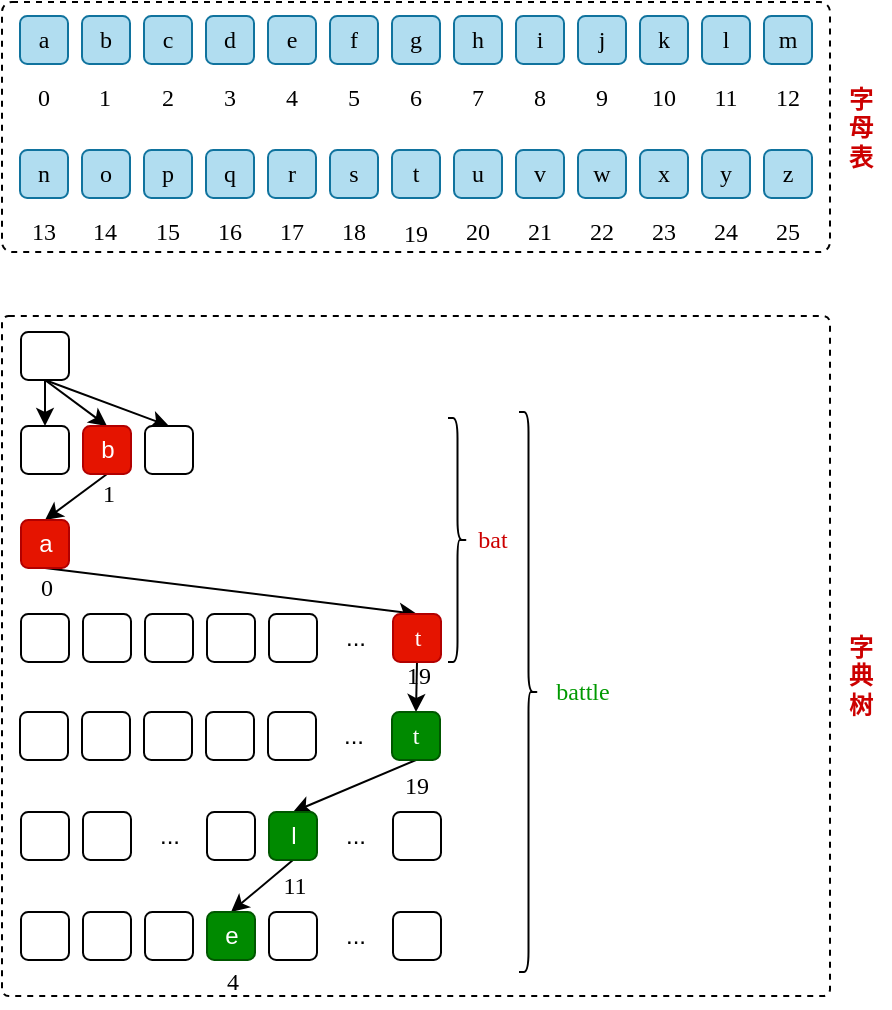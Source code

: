<mxfile version="20.2.8" type="device" pages="3"><diagram id="qOT2HNkKHY7KAXEcqiIJ" name="图1"><mxGraphModel dx="1234" dy="791" grid="0" gridSize="10" guides="1" tooltips="1" connect="1" arrows="1" fold="1" page="1" pageScale="1" pageWidth="550" pageHeight="800" math="0" shadow="0"><root><mxCell id="0"/><mxCell id="1" parent="0"/><mxCell id="awYZ7jBJK8s-tGt63TFt-53" value="" style="rounded=1;whiteSpace=wrap;html=1;fontFamily=Comic Sans MS;fontColor=#000000;fillColor=none;arcSize=4;dashed=1;" parent="1" vertex="1"><mxGeometry x="12" y="64" width="414" height="125" as="geometry"/></mxCell><mxCell id="awYZ7jBJK8s-tGt63TFt-1" value="&lt;font face=&quot;Comic Sans MS&quot;&gt;a&lt;/font&gt;" style="rounded=1;whiteSpace=wrap;html=1;fillColor=#b1ddf0;strokeColor=#10739e;" parent="1" vertex="1"><mxGeometry x="21" y="71" width="24" height="24" as="geometry"/></mxCell><mxCell id="awYZ7jBJK8s-tGt63TFt-2" value="&lt;font face=&quot;Comic Sans MS&quot;&gt;b&lt;/font&gt;" style="rounded=1;whiteSpace=wrap;html=1;fillColor=#b1ddf0;strokeColor=#10739e;" parent="1" vertex="1"><mxGeometry x="52" y="71" width="24" height="24" as="geometry"/></mxCell><mxCell id="awYZ7jBJK8s-tGt63TFt-3" value="&lt;font face=&quot;Comic Sans MS&quot;&gt;c&lt;/font&gt;" style="rounded=1;whiteSpace=wrap;html=1;fillColor=#b1ddf0;strokeColor=#10739e;" parent="1" vertex="1"><mxGeometry x="83" y="71" width="24" height="24" as="geometry"/></mxCell><mxCell id="awYZ7jBJK8s-tGt63TFt-4" value="&lt;font face=&quot;Comic Sans MS&quot;&gt;d&lt;/font&gt;" style="rounded=1;whiteSpace=wrap;html=1;fillColor=#b1ddf0;strokeColor=#10739e;" parent="1" vertex="1"><mxGeometry x="114" y="71" width="24" height="24" as="geometry"/></mxCell><mxCell id="awYZ7jBJK8s-tGt63TFt-5" value="&lt;font face=&quot;Comic Sans MS&quot;&gt;e&lt;/font&gt;" style="rounded=1;whiteSpace=wrap;html=1;fillColor=#b1ddf0;strokeColor=#10739e;" parent="1" vertex="1"><mxGeometry x="145" y="71" width="24" height="24" as="geometry"/></mxCell><mxCell id="awYZ7jBJK8s-tGt63TFt-6" value="&lt;font face=&quot;Comic Sans MS&quot;&gt;f&lt;/font&gt;" style="rounded=1;whiteSpace=wrap;html=1;fillColor=#b1ddf0;strokeColor=#10739e;" parent="1" vertex="1"><mxGeometry x="176" y="71" width="24" height="24" as="geometry"/></mxCell><mxCell id="awYZ7jBJK8s-tGt63TFt-7" value="&lt;font face=&quot;Comic Sans MS&quot;&gt;g&lt;/font&gt;" style="rounded=1;whiteSpace=wrap;html=1;fillColor=#b1ddf0;strokeColor=#10739e;" parent="1" vertex="1"><mxGeometry x="207" y="71" width="24" height="24" as="geometry"/></mxCell><mxCell id="awYZ7jBJK8s-tGt63TFt-8" value="&lt;font face=&quot;Comic Sans MS&quot;&gt;h&lt;/font&gt;" style="rounded=1;whiteSpace=wrap;html=1;fillColor=#b1ddf0;strokeColor=#10739e;" parent="1" vertex="1"><mxGeometry x="238" y="71" width="24" height="24" as="geometry"/></mxCell><mxCell id="awYZ7jBJK8s-tGt63TFt-9" value="&lt;font face=&quot;Comic Sans MS&quot;&gt;i&lt;/font&gt;" style="rounded=1;whiteSpace=wrap;html=1;fillColor=#b1ddf0;strokeColor=#10739e;" parent="1" vertex="1"><mxGeometry x="269" y="71" width="24" height="24" as="geometry"/></mxCell><mxCell id="awYZ7jBJK8s-tGt63TFt-10" value="&lt;font face=&quot;Comic Sans MS&quot;&gt;j&lt;/font&gt;" style="rounded=1;whiteSpace=wrap;html=1;fillColor=#b1ddf0;strokeColor=#10739e;" parent="1" vertex="1"><mxGeometry x="300" y="71" width="24" height="24" as="geometry"/></mxCell><mxCell id="awYZ7jBJK8s-tGt63TFt-11" value="&lt;font face=&quot;Comic Sans MS&quot;&gt;k&lt;/font&gt;" style="rounded=1;whiteSpace=wrap;html=1;fillColor=#b1ddf0;strokeColor=#10739e;" parent="1" vertex="1"><mxGeometry x="331" y="71" width="24" height="24" as="geometry"/></mxCell><mxCell id="awYZ7jBJK8s-tGt63TFt-12" value="&lt;font face=&quot;Comic Sans MS&quot;&gt;l&lt;/font&gt;" style="rounded=1;whiteSpace=wrap;html=1;fillColor=#b1ddf0;strokeColor=#10739e;" parent="1" vertex="1"><mxGeometry x="362" y="71" width="24" height="24" as="geometry"/></mxCell><mxCell id="awYZ7jBJK8s-tGt63TFt-13" value="&lt;font face=&quot;Comic Sans MS&quot;&gt;m&lt;/font&gt;" style="rounded=1;whiteSpace=wrap;html=1;fillColor=#b1ddf0;strokeColor=#10739e;" parent="1" vertex="1"><mxGeometry x="393" y="71" width="24" height="24" as="geometry"/></mxCell><mxCell id="awYZ7jBJK8s-tGt63TFt-14" value="&lt;font face=&quot;Comic Sans MS&quot;&gt;0&lt;/font&gt;" style="rounded=1;whiteSpace=wrap;html=1;fillColor=none;strokeColor=none;fontColor=#000000;" parent="1" vertex="1"><mxGeometry x="21" y="100" width="24" height="24" as="geometry"/></mxCell><mxCell id="awYZ7jBJK8s-tGt63TFt-15" value="&lt;font face=&quot;Comic Sans MS&quot;&gt;1&lt;/font&gt;" style="rounded=1;whiteSpace=wrap;html=1;fillColor=none;strokeColor=none;fontColor=#000000;" parent="1" vertex="1"><mxGeometry x="51" y="100" width="25" height="24" as="geometry"/></mxCell><mxCell id="awYZ7jBJK8s-tGt63TFt-16" value="&lt;font face=&quot;Comic Sans MS&quot;&gt;2&lt;/font&gt;" style="rounded=1;whiteSpace=wrap;html=1;fillColor=none;strokeColor=none;fontColor=#000000;" parent="1" vertex="1"><mxGeometry x="83" y="100" width="24" height="24" as="geometry"/></mxCell><mxCell id="awYZ7jBJK8s-tGt63TFt-17" value="&lt;font face=&quot;Comic Sans MS&quot;&gt;3&lt;/font&gt;" style="rounded=1;whiteSpace=wrap;html=1;fillColor=none;strokeColor=none;fontColor=#000000;" parent="1" vertex="1"><mxGeometry x="114" y="100" width="24" height="24" as="geometry"/></mxCell><mxCell id="awYZ7jBJK8s-tGt63TFt-18" value="&lt;font face=&quot;Comic Sans MS&quot;&gt;4&lt;/font&gt;" style="rounded=1;whiteSpace=wrap;html=1;fillColor=none;strokeColor=none;fontColor=#000000;" parent="1" vertex="1"><mxGeometry x="145" y="100" width="24" height="24" as="geometry"/></mxCell><mxCell id="awYZ7jBJK8s-tGt63TFt-19" value="&lt;font face=&quot;Comic Sans MS&quot;&gt;5&lt;/font&gt;" style="rounded=1;whiteSpace=wrap;html=1;fillColor=none;strokeColor=none;fontColor=#000000;" parent="1" vertex="1"><mxGeometry x="176" y="100" width="24" height="24" as="geometry"/></mxCell><mxCell id="awYZ7jBJK8s-tGt63TFt-20" value="&lt;font face=&quot;Comic Sans MS&quot;&gt;6&lt;/font&gt;" style="rounded=1;whiteSpace=wrap;html=1;fillColor=none;strokeColor=none;fontColor=#000000;" parent="1" vertex="1"><mxGeometry x="207" y="100" width="24" height="24" as="geometry"/></mxCell><mxCell id="awYZ7jBJK8s-tGt63TFt-21" value="&lt;font face=&quot;Comic Sans MS&quot;&gt;7&lt;/font&gt;" style="rounded=1;whiteSpace=wrap;html=1;fillColor=none;strokeColor=none;fontColor=#000000;" parent="1" vertex="1"><mxGeometry x="238" y="100" width="24" height="24" as="geometry"/></mxCell><mxCell id="awYZ7jBJK8s-tGt63TFt-22" value="&lt;font face=&quot;Comic Sans MS&quot;&gt;8&lt;/font&gt;" style="rounded=1;whiteSpace=wrap;html=1;fillColor=none;strokeColor=none;fontColor=#000000;" parent="1" vertex="1"><mxGeometry x="269" y="100" width="24" height="24" as="geometry"/></mxCell><mxCell id="awYZ7jBJK8s-tGt63TFt-23" value="&lt;font face=&quot;Comic Sans MS&quot;&gt;9&lt;/font&gt;" style="rounded=1;whiteSpace=wrap;html=1;fillColor=none;strokeColor=none;fontColor=#000000;" parent="1" vertex="1"><mxGeometry x="300" y="100" width="24" height="24" as="geometry"/></mxCell><mxCell id="awYZ7jBJK8s-tGt63TFt-24" value="&lt;font face=&quot;Comic Sans MS&quot;&gt;10&lt;/font&gt;" style="rounded=1;whiteSpace=wrap;html=1;fillColor=none;strokeColor=none;fontColor=#000000;" parent="1" vertex="1"><mxGeometry x="331" y="100" width="24" height="24" as="geometry"/></mxCell><mxCell id="awYZ7jBJK8s-tGt63TFt-25" value="&lt;font face=&quot;Comic Sans MS&quot;&gt;11&lt;/font&gt;" style="rounded=1;whiteSpace=wrap;html=1;fillColor=none;strokeColor=none;fontColor=#000000;" parent="1" vertex="1"><mxGeometry x="362" y="100" width="24" height="24" as="geometry"/></mxCell><mxCell id="awYZ7jBJK8s-tGt63TFt-26" value="&lt;font face=&quot;Comic Sans MS&quot;&gt;12&lt;/font&gt;" style="rounded=1;whiteSpace=wrap;html=1;fillColor=none;strokeColor=none;fontColor=#000000;" parent="1" vertex="1"><mxGeometry x="393" y="100" width="24" height="24" as="geometry"/></mxCell><mxCell id="awYZ7jBJK8s-tGt63TFt-27" value="&lt;font face=&quot;Comic Sans MS&quot;&gt;n&lt;/font&gt;" style="rounded=1;whiteSpace=wrap;html=1;fillColor=#b1ddf0;strokeColor=#10739e;" parent="1" vertex="1"><mxGeometry x="21" y="138" width="24" height="24" as="geometry"/></mxCell><mxCell id="awYZ7jBJK8s-tGt63TFt-28" value="&lt;font face=&quot;Comic Sans MS&quot;&gt;o&lt;/font&gt;" style="rounded=1;whiteSpace=wrap;html=1;fillColor=#b1ddf0;strokeColor=#10739e;" parent="1" vertex="1"><mxGeometry x="52" y="138" width="24" height="24" as="geometry"/></mxCell><mxCell id="awYZ7jBJK8s-tGt63TFt-29" value="&lt;font face=&quot;Comic Sans MS&quot;&gt;p&lt;/font&gt;" style="rounded=1;whiteSpace=wrap;html=1;fillColor=#b1ddf0;strokeColor=#10739e;" parent="1" vertex="1"><mxGeometry x="83" y="138" width="24" height="24" as="geometry"/></mxCell><mxCell id="awYZ7jBJK8s-tGt63TFt-30" value="&lt;font face=&quot;Comic Sans MS&quot;&gt;q&lt;/font&gt;" style="rounded=1;whiteSpace=wrap;html=1;fillColor=#b1ddf0;strokeColor=#10739e;" parent="1" vertex="1"><mxGeometry x="114" y="138" width="24" height="24" as="geometry"/></mxCell><mxCell id="awYZ7jBJK8s-tGt63TFt-31" value="&lt;font face=&quot;Comic Sans MS&quot;&gt;r&lt;/font&gt;" style="rounded=1;whiteSpace=wrap;html=1;fillColor=#b1ddf0;strokeColor=#10739e;" parent="1" vertex="1"><mxGeometry x="145" y="138" width="24" height="24" as="geometry"/></mxCell><mxCell id="awYZ7jBJK8s-tGt63TFt-32" value="&lt;font face=&quot;Comic Sans MS&quot;&gt;s&lt;/font&gt;" style="rounded=1;whiteSpace=wrap;html=1;fillColor=#b1ddf0;strokeColor=#10739e;" parent="1" vertex="1"><mxGeometry x="176" y="138" width="24" height="24" as="geometry"/></mxCell><mxCell id="awYZ7jBJK8s-tGt63TFt-33" value="&lt;font face=&quot;Comic Sans MS&quot;&gt;t&lt;/font&gt;" style="rounded=1;whiteSpace=wrap;html=1;fillColor=#b1ddf0;strokeColor=#10739e;" parent="1" vertex="1"><mxGeometry x="207" y="138" width="24" height="24" as="geometry"/></mxCell><mxCell id="awYZ7jBJK8s-tGt63TFt-34" value="&lt;font face=&quot;Comic Sans MS&quot;&gt;u&lt;/font&gt;" style="rounded=1;whiteSpace=wrap;html=1;fillColor=#b1ddf0;strokeColor=#10739e;" parent="1" vertex="1"><mxGeometry x="238" y="138" width="24" height="24" as="geometry"/></mxCell><mxCell id="awYZ7jBJK8s-tGt63TFt-35" value="&lt;font face=&quot;Comic Sans MS&quot;&gt;v&lt;/font&gt;" style="rounded=1;whiteSpace=wrap;html=1;fillColor=#b1ddf0;strokeColor=#10739e;" parent="1" vertex="1"><mxGeometry x="269" y="138" width="24" height="24" as="geometry"/></mxCell><mxCell id="awYZ7jBJK8s-tGt63TFt-36" value="&lt;font face=&quot;Comic Sans MS&quot;&gt;w&lt;/font&gt;" style="rounded=1;whiteSpace=wrap;html=1;fillColor=#b1ddf0;strokeColor=#10739e;" parent="1" vertex="1"><mxGeometry x="300" y="138" width="24" height="24" as="geometry"/></mxCell><mxCell id="awYZ7jBJK8s-tGt63TFt-37" value="&lt;font face=&quot;Comic Sans MS&quot;&gt;x&lt;/font&gt;" style="rounded=1;whiteSpace=wrap;html=1;fillColor=#b1ddf0;strokeColor=#10739e;" parent="1" vertex="1"><mxGeometry x="331" y="138" width="24" height="24" as="geometry"/></mxCell><mxCell id="awYZ7jBJK8s-tGt63TFt-38" value="&lt;font face=&quot;Comic Sans MS&quot;&gt;y&lt;/font&gt;" style="rounded=1;whiteSpace=wrap;html=1;fillColor=#b1ddf0;strokeColor=#10739e;" parent="1" vertex="1"><mxGeometry x="362" y="138" width="24" height="24" as="geometry"/></mxCell><mxCell id="awYZ7jBJK8s-tGt63TFt-39" value="&lt;font face=&quot;Comic Sans MS&quot;&gt;z&lt;/font&gt;" style="rounded=1;whiteSpace=wrap;html=1;fillColor=#b1ddf0;strokeColor=#10739e;" parent="1" vertex="1"><mxGeometry x="393" y="138" width="24" height="24" as="geometry"/></mxCell><mxCell id="awYZ7jBJK8s-tGt63TFt-40" value="&lt;font face=&quot;Comic Sans MS&quot;&gt;13&lt;/font&gt;" style="rounded=1;whiteSpace=wrap;html=1;fillColor=none;strokeColor=none;fontColor=#000000;" parent="1" vertex="1"><mxGeometry x="21" y="167" width="24" height="24" as="geometry"/></mxCell><mxCell id="awYZ7jBJK8s-tGt63TFt-41" value="&lt;font face=&quot;Comic Sans MS&quot;&gt;14&lt;/font&gt;" style="rounded=1;whiteSpace=wrap;html=1;fillColor=none;strokeColor=none;fontColor=#000000;" parent="1" vertex="1"><mxGeometry x="51" y="167" width="25" height="24" as="geometry"/></mxCell><mxCell id="awYZ7jBJK8s-tGt63TFt-42" value="&lt;font face=&quot;Comic Sans MS&quot;&gt;15&lt;/font&gt;" style="rounded=1;whiteSpace=wrap;html=1;fillColor=none;strokeColor=none;fontColor=#000000;" parent="1" vertex="1"><mxGeometry x="83" y="167" width="24" height="24" as="geometry"/></mxCell><mxCell id="awYZ7jBJK8s-tGt63TFt-43" value="&lt;font face=&quot;Comic Sans MS&quot;&gt;16&lt;/font&gt;" style="rounded=1;whiteSpace=wrap;html=1;fillColor=none;strokeColor=none;fontColor=#000000;" parent="1" vertex="1"><mxGeometry x="114" y="167" width="24" height="24" as="geometry"/></mxCell><mxCell id="awYZ7jBJK8s-tGt63TFt-44" value="&lt;font face=&quot;Comic Sans MS&quot;&gt;17&lt;/font&gt;" style="rounded=1;whiteSpace=wrap;html=1;fillColor=none;strokeColor=none;fontColor=#000000;" parent="1" vertex="1"><mxGeometry x="145" y="167" width="24" height="24" as="geometry"/></mxCell><mxCell id="awYZ7jBJK8s-tGt63TFt-45" value="&lt;font face=&quot;Comic Sans MS&quot;&gt;18&lt;/font&gt;" style="rounded=1;whiteSpace=wrap;html=1;fillColor=none;strokeColor=none;fontColor=#000000;" parent="1" vertex="1"><mxGeometry x="176" y="167" width="24" height="24" as="geometry"/></mxCell><mxCell id="awYZ7jBJK8s-tGt63TFt-46" value="&lt;font face=&quot;Comic Sans MS&quot;&gt;19&lt;/font&gt;" style="rounded=1;whiteSpace=wrap;html=1;fillColor=none;strokeColor=none;fontColor=#000000;" parent="1" vertex="1"><mxGeometry x="207" y="167" width="24" height="25" as="geometry"/></mxCell><mxCell id="awYZ7jBJK8s-tGt63TFt-47" value="&lt;font face=&quot;Comic Sans MS&quot;&gt;20&lt;/font&gt;" style="rounded=1;whiteSpace=wrap;html=1;fillColor=none;strokeColor=none;fontColor=#000000;" parent="1" vertex="1"><mxGeometry x="238" y="167" width="24" height="24" as="geometry"/></mxCell><mxCell id="awYZ7jBJK8s-tGt63TFt-48" value="&lt;font face=&quot;Comic Sans MS&quot;&gt;21&lt;/font&gt;" style="rounded=1;whiteSpace=wrap;html=1;fillColor=none;strokeColor=none;fontColor=#000000;" parent="1" vertex="1"><mxGeometry x="269" y="167" width="24" height="24" as="geometry"/></mxCell><mxCell id="awYZ7jBJK8s-tGt63TFt-49" value="&lt;font face=&quot;Comic Sans MS&quot;&gt;22&lt;/font&gt;" style="rounded=1;whiteSpace=wrap;html=1;fillColor=none;strokeColor=none;fontColor=#000000;" parent="1" vertex="1"><mxGeometry x="300" y="167" width="24" height="24" as="geometry"/></mxCell><mxCell id="awYZ7jBJK8s-tGt63TFt-50" value="&lt;font face=&quot;Comic Sans MS&quot;&gt;23&lt;/font&gt;" style="rounded=1;whiteSpace=wrap;html=1;fillColor=none;strokeColor=none;fontColor=#000000;" parent="1" vertex="1"><mxGeometry x="331" y="167" width="24" height="24" as="geometry"/></mxCell><mxCell id="awYZ7jBJK8s-tGt63TFt-51" value="&lt;font face=&quot;Comic Sans MS&quot;&gt;24&lt;/font&gt;" style="rounded=1;whiteSpace=wrap;html=1;fillColor=none;strokeColor=none;fontColor=#000000;" parent="1" vertex="1"><mxGeometry x="362" y="167" width="24" height="24" as="geometry"/></mxCell><mxCell id="awYZ7jBJK8s-tGt63TFt-52" value="&lt;font face=&quot;Comic Sans MS&quot;&gt;25&lt;/font&gt;" style="rounded=1;whiteSpace=wrap;html=1;fillColor=none;strokeColor=none;fontColor=#000000;" parent="1" vertex="1"><mxGeometry x="393" y="167" width="24" height="24" as="geometry"/></mxCell><mxCell id="awYZ7jBJK8s-tGt63TFt-58" style="edgeStyle=orthogonalEdgeStyle;rounded=0;orthogonalLoop=1;jettySize=auto;html=1;exitX=0.5;exitY=1;exitDx=0;exitDy=0;entryX=0.5;entryY=0;entryDx=0;entryDy=0;fontFamily=Comic Sans MS;fontColor=#000000;" parent="1" source="awYZ7jBJK8s-tGt63TFt-54" target="awYZ7jBJK8s-tGt63TFt-55" edge="1"><mxGeometry relative="1" as="geometry"/></mxCell><mxCell id="awYZ7jBJK8s-tGt63TFt-59" style="rounded=0;orthogonalLoop=1;jettySize=auto;html=1;exitX=0.5;exitY=1;exitDx=0;exitDy=0;fontFamily=Comic Sans MS;fontColor=#000000;entryX=0.5;entryY=0;entryDx=0;entryDy=0;" parent="1" source="awYZ7jBJK8s-tGt63TFt-54" target="awYZ7jBJK8s-tGt63TFt-56" edge="1"><mxGeometry relative="1" as="geometry"/></mxCell><mxCell id="awYZ7jBJK8s-tGt63TFt-60" style="edgeStyle=none;rounded=0;orthogonalLoop=1;jettySize=auto;html=1;exitX=0.5;exitY=1;exitDx=0;exitDy=0;entryX=0.5;entryY=0;entryDx=0;entryDy=0;fontFamily=Comic Sans MS;fontColor=#000000;" parent="1" source="awYZ7jBJK8s-tGt63TFt-54" target="awYZ7jBJK8s-tGt63TFt-57" edge="1"><mxGeometry relative="1" as="geometry"/></mxCell><mxCell id="awYZ7jBJK8s-tGt63TFt-54" value="" style="rounded=1;whiteSpace=wrap;html=1;" parent="1" vertex="1"><mxGeometry x="21.5" y="229" width="24" height="24" as="geometry"/></mxCell><mxCell id="awYZ7jBJK8s-tGt63TFt-55" value="" style="rounded=1;whiteSpace=wrap;html=1;" parent="1" vertex="1"><mxGeometry x="21.5" y="276" width="24" height="24" as="geometry"/></mxCell><mxCell id="awYZ7jBJK8s-tGt63TFt-62" style="edgeStyle=none;rounded=0;orthogonalLoop=1;jettySize=auto;html=1;exitX=0.5;exitY=1;exitDx=0;exitDy=0;entryX=0.5;entryY=0;entryDx=0;entryDy=0;fontFamily=Comic Sans MS;fontColor=#000000;" parent="1" source="awYZ7jBJK8s-tGt63TFt-56" target="awYZ7jBJK8s-tGt63TFt-61" edge="1"><mxGeometry relative="1" as="geometry"/></mxCell><mxCell id="awYZ7jBJK8s-tGt63TFt-56" value="b" style="rounded=1;whiteSpace=wrap;html=1;fillColor=#e51400;fontColor=#ffffff;strokeColor=#B20000;" parent="1" vertex="1"><mxGeometry x="52.5" y="276" width="24" height="24" as="geometry"/></mxCell><mxCell id="awYZ7jBJK8s-tGt63TFt-57" value="" style="rounded=1;whiteSpace=wrap;html=1;" parent="1" vertex="1"><mxGeometry x="83.5" y="276" width="24" height="24" as="geometry"/></mxCell><mxCell id="awYZ7jBJK8s-tGt63TFt-88" style="edgeStyle=none;rounded=0;orthogonalLoop=1;jettySize=auto;html=1;exitX=0.5;exitY=1;exitDx=0;exitDy=0;entryX=0.5;entryY=0;entryDx=0;entryDy=0;fontFamily=Comic Sans MS;fontColor=#000000;" parent="1" source="awYZ7jBJK8s-tGt63TFt-61" target="awYZ7jBJK8s-tGt63TFt-81" edge="1"><mxGeometry relative="1" as="geometry"/></mxCell><mxCell id="awYZ7jBJK8s-tGt63TFt-61" value="a" style="rounded=1;whiteSpace=wrap;html=1;fillColor=#e51400;fontColor=#ffffff;strokeColor=#B20000;" parent="1" vertex="1"><mxGeometry x="21.5" y="323" width="24" height="24" as="geometry"/></mxCell><mxCell id="awYZ7jBJK8s-tGt63TFt-63" value="" style="rounded=1;whiteSpace=wrap;html=1;" parent="1" vertex="1"><mxGeometry x="21.5" y="370" width="24" height="24" as="geometry"/></mxCell><mxCell id="awYZ7jBJK8s-tGt63TFt-76" value="" style="rounded=1;whiteSpace=wrap;html=1;" parent="1" vertex="1"><mxGeometry x="52.5" y="370" width="24" height="24" as="geometry"/></mxCell><mxCell id="awYZ7jBJK8s-tGt63TFt-77" value="" style="rounded=1;whiteSpace=wrap;html=1;" parent="1" vertex="1"><mxGeometry x="83.5" y="370" width="24" height="24" as="geometry"/></mxCell><mxCell id="awYZ7jBJK8s-tGt63TFt-78" value="" style="rounded=1;whiteSpace=wrap;html=1;" parent="1" vertex="1"><mxGeometry x="114.5" y="370" width="24" height="24" as="geometry"/></mxCell><mxCell id="awYZ7jBJK8s-tGt63TFt-79" value="" style="rounded=1;whiteSpace=wrap;html=1;" parent="1" vertex="1"><mxGeometry x="145.5" y="370" width="24" height="24" as="geometry"/></mxCell><mxCell id="awYZ7jBJK8s-tGt63TFt-80" value="..." style="rounded=1;whiteSpace=wrap;html=1;fillColor=none;strokeColor=none;" parent="1" vertex="1"><mxGeometry x="176.5" y="370" width="24" height="24" as="geometry"/></mxCell><mxCell id="awYZ7jBJK8s-tGt63TFt-100" style="edgeStyle=none;rounded=0;orthogonalLoop=1;jettySize=auto;html=1;exitX=0.5;exitY=1;exitDx=0;exitDy=0;entryX=0.5;entryY=0;entryDx=0;entryDy=0;fontFamily=Comic Sans MS;fontColor=#000000;" parent="1" source="awYZ7jBJK8s-tGt63TFt-81" target="awYZ7jBJK8s-tGt63TFt-98" edge="1"><mxGeometry relative="1" as="geometry"/></mxCell><mxCell id="awYZ7jBJK8s-tGt63TFt-81" value="&lt;font face=&quot;Comic Sans MS&quot;&gt;t&lt;/font&gt;" style="rounded=1;whiteSpace=wrap;html=1;fillColor=#e51400;strokeColor=#B20000;fontColor=#ffffff;" parent="1" vertex="1"><mxGeometry x="207.5" y="370" width="24" height="24" as="geometry"/></mxCell><mxCell id="awYZ7jBJK8s-tGt63TFt-89" value="19" style="text;html=1;align=center;verticalAlign=middle;resizable=0;points=[];autosize=1;strokeColor=none;fillColor=none;fontFamily=Comic Sans MS;fontColor=#000000;" parent="1" vertex="1"><mxGeometry x="204" y="388" width="31" height="26" as="geometry"/></mxCell><mxCell id="awYZ7jBJK8s-tGt63TFt-90" value="1" style="text;html=1;align=center;verticalAlign=middle;resizable=0;points=[];autosize=1;strokeColor=none;fillColor=none;fontFamily=Comic Sans MS;fontColor=#000000;" parent="1" vertex="1"><mxGeometry x="53" y="297" width="23" height="26" as="geometry"/></mxCell><mxCell id="awYZ7jBJK8s-tGt63TFt-91" value="0" style="text;html=1;align=center;verticalAlign=middle;resizable=0;points=[];autosize=1;strokeColor=none;fillColor=none;fontFamily=Comic Sans MS;fontColor=#000000;" parent="1" vertex="1"><mxGeometry x="21" y="344" width="25" height="26" as="geometry"/></mxCell><mxCell id="awYZ7jBJK8s-tGt63TFt-92" value="" style="rounded=1;whiteSpace=wrap;html=1;" parent="1" vertex="1"><mxGeometry x="21" y="419" width="24" height="24" as="geometry"/></mxCell><mxCell id="awYZ7jBJK8s-tGt63TFt-93" value="" style="rounded=1;whiteSpace=wrap;html=1;" parent="1" vertex="1"><mxGeometry x="52" y="419" width="24" height="24" as="geometry"/></mxCell><mxCell id="awYZ7jBJK8s-tGt63TFt-94" value="" style="rounded=1;whiteSpace=wrap;html=1;" parent="1" vertex="1"><mxGeometry x="83" y="419" width="24" height="24" as="geometry"/></mxCell><mxCell id="awYZ7jBJK8s-tGt63TFt-95" value="" style="rounded=1;whiteSpace=wrap;html=1;" parent="1" vertex="1"><mxGeometry x="114" y="419" width="24" height="24" as="geometry"/></mxCell><mxCell id="awYZ7jBJK8s-tGt63TFt-96" value="" style="rounded=1;whiteSpace=wrap;html=1;" parent="1" vertex="1"><mxGeometry x="145" y="419" width="24" height="24" as="geometry"/></mxCell><mxCell id="awYZ7jBJK8s-tGt63TFt-97" value="..." style="rounded=1;whiteSpace=wrap;html=1;fillColor=none;strokeColor=none;" parent="1" vertex="1"><mxGeometry x="176" y="419" width="24" height="24" as="geometry"/></mxCell><mxCell id="awYZ7jBJK8s-tGt63TFt-111" style="edgeStyle=none;rounded=0;orthogonalLoop=1;jettySize=auto;html=1;exitX=0.5;exitY=1;exitDx=0;exitDy=0;entryX=0.5;entryY=0;entryDx=0;entryDy=0;fontFamily=Comic Sans MS;fontColor=#000000;" parent="1" source="awYZ7jBJK8s-tGt63TFt-98" target="awYZ7jBJK8s-tGt63TFt-107" edge="1"><mxGeometry relative="1" as="geometry"/></mxCell><mxCell id="awYZ7jBJK8s-tGt63TFt-98" value="&lt;font face=&quot;Comic Sans MS&quot;&gt;t&lt;/font&gt;" style="rounded=1;whiteSpace=wrap;html=1;fillColor=#008a00;strokeColor=#005700;fontColor=#ffffff;" parent="1" vertex="1"><mxGeometry x="207" y="419" width="24" height="24" as="geometry"/></mxCell><mxCell id="awYZ7jBJK8s-tGt63TFt-99" value="19" style="text;html=1;align=center;verticalAlign=middle;resizable=0;points=[];autosize=1;strokeColor=none;fillColor=none;fontFamily=Comic Sans MS;fontColor=#000000;" parent="1" vertex="1"><mxGeometry x="203.5" y="443" width="31" height="26" as="geometry"/></mxCell><mxCell id="awYZ7jBJK8s-tGt63TFt-103" value="" style="rounded=1;whiteSpace=wrap;html=1;" parent="1" vertex="1"><mxGeometry x="21.5" y="469" width="24" height="24" as="geometry"/></mxCell><mxCell id="awYZ7jBJK8s-tGt63TFt-104" value="" style="rounded=1;whiteSpace=wrap;html=1;" parent="1" vertex="1"><mxGeometry x="52.5" y="469" width="24" height="24" as="geometry"/></mxCell><mxCell id="awYZ7jBJK8s-tGt63TFt-105" value="..." style="rounded=1;whiteSpace=wrap;html=1;fillColor=none;strokeColor=none;" parent="1" vertex="1"><mxGeometry x="83.5" y="469" width="24" height="24" as="geometry"/></mxCell><mxCell id="awYZ7jBJK8s-tGt63TFt-106" value="" style="rounded=1;whiteSpace=wrap;html=1;" parent="1" vertex="1"><mxGeometry x="114.5" y="469" width="24" height="24" as="geometry"/></mxCell><mxCell id="awYZ7jBJK8s-tGt63TFt-120" style="edgeStyle=none;rounded=0;orthogonalLoop=1;jettySize=auto;html=1;exitX=0.5;exitY=1;exitDx=0;exitDy=0;entryX=0.5;entryY=0;entryDx=0;entryDy=0;fontFamily=Comic Sans MS;fontColor=#000000;" parent="1" source="awYZ7jBJK8s-tGt63TFt-107" target="awYZ7jBJK8s-tGt63TFt-115" edge="1"><mxGeometry relative="1" as="geometry"/></mxCell><mxCell id="awYZ7jBJK8s-tGt63TFt-107" value="l" style="rounded=1;whiteSpace=wrap;html=1;fillColor=#008a00;fontColor=#ffffff;strokeColor=#005700;" parent="1" vertex="1"><mxGeometry x="145.5" y="469" width="24" height="24" as="geometry"/></mxCell><mxCell id="awYZ7jBJK8s-tGt63TFt-108" value="..." style="rounded=1;whiteSpace=wrap;html=1;fillColor=none;strokeColor=none;" parent="1" vertex="1"><mxGeometry x="176.5" y="469" width="24" height="24" as="geometry"/></mxCell><mxCell id="awYZ7jBJK8s-tGt63TFt-109" value="" style="rounded=1;whiteSpace=wrap;html=1;" parent="1" vertex="1"><mxGeometry x="207.5" y="469" width="24" height="24" as="geometry"/></mxCell><mxCell id="awYZ7jBJK8s-tGt63TFt-110" value="11" style="text;html=1;align=center;verticalAlign=middle;resizable=0;points=[];autosize=1;strokeColor=none;fillColor=none;fontFamily=Comic Sans MS;fontColor=#000000;" parent="1" vertex="1"><mxGeometry x="143" y="493" width="29" height="26" as="geometry"/></mxCell><mxCell id="awYZ7jBJK8s-tGt63TFt-112" value="" style="rounded=1;whiteSpace=wrap;html=1;" parent="1" vertex="1"><mxGeometry x="21.5" y="519" width="24" height="24" as="geometry"/></mxCell><mxCell id="awYZ7jBJK8s-tGt63TFt-113" value="" style="rounded=1;whiteSpace=wrap;html=1;" parent="1" vertex="1"><mxGeometry x="52.5" y="519" width="24" height="24" as="geometry"/></mxCell><mxCell id="awYZ7jBJK8s-tGt63TFt-114" value="" style="rounded=1;whiteSpace=wrap;html=1;fillColor=default;strokeColor=default;" parent="1" vertex="1"><mxGeometry x="83.5" y="519" width="24" height="24" as="geometry"/></mxCell><mxCell id="awYZ7jBJK8s-tGt63TFt-115" value="e" style="rounded=1;whiteSpace=wrap;html=1;fillColor=#008a00;fontColor=#ffffff;strokeColor=#005700;" parent="1" vertex="1"><mxGeometry x="114.5" y="519" width="24" height="24" as="geometry"/></mxCell><mxCell id="awYZ7jBJK8s-tGt63TFt-116" value="" style="rounded=1;whiteSpace=wrap;html=1;" parent="1" vertex="1"><mxGeometry x="145.5" y="519" width="24" height="24" as="geometry"/></mxCell><mxCell id="awYZ7jBJK8s-tGt63TFt-117" value="..." style="rounded=1;whiteSpace=wrap;html=1;fillColor=none;strokeColor=none;" parent="1" vertex="1"><mxGeometry x="176.5" y="519" width="24" height="24" as="geometry"/></mxCell><mxCell id="awYZ7jBJK8s-tGt63TFt-118" value="" style="rounded=1;whiteSpace=wrap;html=1;" parent="1" vertex="1"><mxGeometry x="207.5" y="519" width="24" height="24" as="geometry"/></mxCell><mxCell id="awYZ7jBJK8s-tGt63TFt-119" value="4" style="text;html=1;align=center;verticalAlign=middle;resizable=0;points=[];autosize=1;strokeColor=none;fillColor=none;fontFamily=Comic Sans MS;fontColor=#000000;" parent="1" vertex="1"><mxGeometry x="114" y="541" width="25" height="26" as="geometry"/></mxCell><mxCell id="awYZ7jBJK8s-tGt63TFt-121" value="&lt;font color=&quot;#cc0000&quot;&gt;bat&lt;/font&gt;" style="text;html=1;align=center;verticalAlign=middle;resizable=0;points=[];autosize=1;strokeColor=none;fillColor=none;fontFamily=Comic Sans MS;fontColor=#000000;" parent="1" vertex="1"><mxGeometry x="238.5" y="320" width="37" height="26" as="geometry"/></mxCell><mxCell id="awYZ7jBJK8s-tGt63TFt-122" value="" style="shape=curlyBracket;whiteSpace=wrap;html=1;rounded=1;flipH=1;strokeColor=default;fontFamily=Comic Sans MS;fontColor=#000000;fillColor=default;" parent="1" vertex="1"><mxGeometry x="235" y="272" width="9.5" height="122" as="geometry"/></mxCell><mxCell id="awYZ7jBJK8s-tGt63TFt-123" value="" style="shape=curlyBracket;whiteSpace=wrap;html=1;rounded=1;flipH=1;strokeColor=default;fontFamily=Comic Sans MS;fontColor=#000000;fillColor=default;" parent="1" vertex="1"><mxGeometry x="270.5" y="269" width="9.5" height="280" as="geometry"/></mxCell><mxCell id="awYZ7jBJK8s-tGt63TFt-124" value="&lt;font color=&quot;#009900&quot;&gt;battle&lt;/font&gt;" style="text;html=1;align=center;verticalAlign=middle;resizable=0;points=[];autosize=1;strokeColor=none;fillColor=none;fontFamily=Comic Sans MS;fontColor=#000000;" parent="1" vertex="1"><mxGeometry x="275.5" y="396" width="52" height="26" as="geometry"/></mxCell><mxCell id="awYZ7jBJK8s-tGt63TFt-125" value="&lt;b&gt;字&lt;br&gt;母&lt;br&gt;表&lt;/b&gt;" style="text;html=1;align=center;verticalAlign=middle;resizable=0;points=[];autosize=1;strokeColor=none;fillColor=none;fontFamily=Comic Sans MS;fontColor=#CC0000;" parent="1" vertex="1"><mxGeometry x="426" y="99" width="30" height="55" as="geometry"/></mxCell><mxCell id="awYZ7jBJK8s-tGt63TFt-126" value="" style="rounded=1;whiteSpace=wrap;html=1;fontFamily=Comic Sans MS;fontColor=#000000;fillColor=none;arcSize=1;dashed=1;" parent="1" vertex="1"><mxGeometry x="12" y="221" width="414" height="340" as="geometry"/></mxCell><mxCell id="awYZ7jBJK8s-tGt63TFt-127" value="&lt;b&gt;字&lt;br&gt;典&lt;br&gt;树&lt;/b&gt;" style="text;html=1;align=center;verticalAlign=middle;resizable=0;points=[];autosize=1;strokeColor=none;fillColor=none;fontFamily=Comic Sans MS;fontColor=#CC0000;" parent="1" vertex="1"><mxGeometry x="426" y="373.5" width="30" height="55" as="geometry"/></mxCell></root></mxGraphModel></diagram><diagram id="duttL9QcVV-cYhZTRHNM" name="图2"><mxGraphModel dx="987" dy="633" grid="0" gridSize="10" guides="1" tooltips="1" connect="1" arrows="1" fold="1" page="1" pageScale="1" pageWidth="580" pageHeight="800" math="0" shadow="0"><root><mxCell id="0"/><mxCell id="1" parent="0"/><mxCell id="VcK93bCqqNBtwwGCty0--1" style="edgeStyle=orthogonalEdgeStyle;rounded=0;orthogonalLoop=1;jettySize=auto;html=1;exitX=0.5;exitY=1;exitDx=0;exitDy=0;" edge="1" parent="1" source="CpGX8eGdyyQlr2QlmG_r-1" target="CpGX8eGdyyQlr2QlmG_r-7"><mxGeometry relative="1" as="geometry"/></mxCell><mxCell id="VcK93bCqqNBtwwGCty0--2" value="ASCII 码表 - a 得到的位置" style="edgeLabel;html=1;align=center;verticalAlign=middle;resizable=0;points=[];" vertex="1" connectable="0" parent="VcK93bCqqNBtwwGCty0--1"><mxGeometry x="-0.356" y="1" relative="1" as="geometry"><mxPoint x="-1" y="8" as="offset"/></mxGeometry></mxCell><mxCell id="CpGX8eGdyyQlr2QlmG_r-1" value="&lt;font face=&quot;Comic Sans MS&quot;&gt;b&lt;/font&gt;" style="rounded=1;whiteSpace=wrap;html=1;fillColor=#b1ddf0;strokeColor=#10739e;" vertex="1" parent="1"><mxGeometry x="61" y="71" width="24" height="24" as="geometry"/></mxCell><mxCell id="CpGX8eGdyyQlr2QlmG_r-2" value="&lt;font face=&quot;Comic Sans MS&quot;&gt;a&lt;/font&gt;" style="rounded=1;whiteSpace=wrap;html=1;fillColor=#b1ddf0;strokeColor=#10739e;" vertex="1" parent="1"><mxGeometry x="92" y="71" width="24" height="24" as="geometry"/></mxCell><mxCell id="CpGX8eGdyyQlr2QlmG_r-3" value="&lt;font face=&quot;Comic Sans MS&quot;&gt;t&lt;/font&gt;" style="rounded=1;whiteSpace=wrap;html=1;fillColor=#b1ddf0;strokeColor=#10739e;" vertex="1" parent="1"><mxGeometry x="123" y="71" width="24" height="24" as="geometry"/></mxCell><mxCell id="CpGX8eGdyyQlr2QlmG_r-4" value="&lt;font face=&quot;Comic Sans MS&quot;&gt;t&lt;/font&gt;" style="rounded=1;whiteSpace=wrap;html=1;fillColor=#b1ddf0;strokeColor=#10739e;" vertex="1" parent="1"><mxGeometry x="154" y="71" width="24" height="24" as="geometry"/></mxCell><mxCell id="CpGX8eGdyyQlr2QlmG_r-5" value="&lt;font face=&quot;Comic Sans MS&quot;&gt;l&lt;/font&gt;" style="rounded=1;whiteSpace=wrap;html=1;fillColor=#b1ddf0;strokeColor=#10739e;" vertex="1" parent="1"><mxGeometry x="185" y="71" width="24" height="24" as="geometry"/></mxCell><mxCell id="CpGX8eGdyyQlr2QlmG_r-6" value="&lt;font face=&quot;Comic Sans MS&quot;&gt;e&lt;/font&gt;" style="rounded=1;whiteSpace=wrap;html=1;fillColor=#b1ddf0;strokeColor=#10739e;" vertex="1" parent="1"><mxGeometry x="216" y="71" width="24" height="24" as="geometry"/></mxCell><mxCell id="CpGX8eGdyyQlr2QlmG_r-7" value="&lt;font face=&quot;Comic Sans MS&quot;&gt;1&lt;/font&gt;" style="rounded=1;whiteSpace=wrap;html=1;fillColor=none;strokeColor=none;fontColor=#000000;" vertex="1" parent="1"><mxGeometry x="61" y="154" width="24" height="24" as="geometry"/></mxCell><mxCell id="CpGX8eGdyyQlr2QlmG_r-8" value="&lt;font face=&quot;Comic Sans MS&quot;&gt;0&lt;/font&gt;" style="rounded=1;whiteSpace=wrap;html=1;fillColor=none;strokeColor=none;fontColor=#000000;" vertex="1" parent="1"><mxGeometry x="91" y="154" width="25" height="24" as="geometry"/></mxCell><mxCell id="CpGX8eGdyyQlr2QlmG_r-9" value="&lt;font face=&quot;Comic Sans MS&quot;&gt;19&lt;/font&gt;" style="rounded=1;whiteSpace=wrap;html=1;fillColor=none;strokeColor=none;fontColor=#000000;" vertex="1" parent="1"><mxGeometry x="123" y="154" width="24" height="24" as="geometry"/></mxCell><mxCell id="CpGX8eGdyyQlr2QlmG_r-10" value="&lt;font face=&quot;Comic Sans MS&quot;&gt;19&lt;/font&gt;" style="rounded=1;whiteSpace=wrap;html=1;fillColor=none;strokeColor=none;fontColor=#000000;" vertex="1" parent="1"><mxGeometry x="154" y="154" width="24" height="24" as="geometry"/></mxCell><mxCell id="CpGX8eGdyyQlr2QlmG_r-11" value="&lt;font face=&quot;Comic Sans MS&quot;&gt;11&lt;/font&gt;" style="rounded=1;whiteSpace=wrap;html=1;fillColor=none;strokeColor=none;fontColor=#000000;" vertex="1" parent="1"><mxGeometry x="185" y="154" width="24" height="24" as="geometry"/></mxCell><mxCell id="CpGX8eGdyyQlr2QlmG_r-12" value="&lt;font face=&quot;Comic Sans MS&quot;&gt;4&lt;/font&gt;" style="rounded=1;whiteSpace=wrap;html=1;fillColor=none;strokeColor=none;fontColor=#000000;" vertex="1" parent="1"><mxGeometry x="216" y="154" width="24" height="24" as="geometry"/></mxCell><mxCell id="oNb4KsVgKzEV1_KxoPqB-1" value="battle" style="text;html=1;align=center;verticalAlign=middle;resizable=0;points=[];autosize=1;strokeColor=none;fillColor=none;" vertex="1" parent="1"><mxGeometry x="49.5" y="11" width="47" height="26" as="geometry"/></mxCell><mxCell id="oNb4KsVgKzEV1_KxoPqB-2" value="" style="endArrow=classic;html=1;rounded=0;edgeStyle=orthogonalEdgeStyle;curved=1;" edge="1" parent="1" source="oNb4KsVgKzEV1_KxoPqB-1"><mxGeometry width="50" height="50" relative="1" as="geometry"><mxPoint x="132" y="166" as="sourcePoint"/><mxPoint x="151" y="71" as="targetPoint"/></mxGeometry></mxCell><mxCell id="oNb4KsVgKzEV1_KxoPqB-3" value="拆解单词" style="edgeLabel;html=1;align=center;verticalAlign=middle;resizable=0;points=[];" vertex="1" connectable="0" parent="oNb4KsVgKzEV1_KxoPqB-2"><mxGeometry x="-0.293" y="-7" relative="1" as="geometry"><mxPoint as="offset"/></mxGeometry></mxCell><mxCell id="K7azKNsbJuwgzHzq962m-1" style="edgeStyle=orthogonalEdgeStyle;rounded=0;orthogonalLoop=1;jettySize=auto;html=1;exitX=0.5;exitY=1;exitDx=0;exitDy=0;entryX=0.5;entryY=0;entryDx=0;entryDy=0;fontFamily=Comic Sans MS;fontColor=#000000;" edge="1" parent="1" source="K7azKNsbJuwgzHzq962m-4" target="K7azKNsbJuwgzHzq962m-5"><mxGeometry relative="1" as="geometry"/></mxCell><mxCell id="K7azKNsbJuwgzHzq962m-2" style="rounded=0;orthogonalLoop=1;jettySize=auto;html=1;exitX=0.5;exitY=1;exitDx=0;exitDy=0;fontFamily=Comic Sans MS;fontColor=#000000;entryX=0.5;entryY=0;entryDx=0;entryDy=0;" edge="1" parent="1" source="K7azKNsbJuwgzHzq962m-4" target="K7azKNsbJuwgzHzq962m-7"><mxGeometry relative="1" as="geometry"/></mxCell><mxCell id="K7azKNsbJuwgzHzq962m-3" style="edgeStyle=none;rounded=0;orthogonalLoop=1;jettySize=auto;html=1;exitX=0.5;exitY=1;exitDx=0;exitDy=0;entryX=0.5;entryY=0;entryDx=0;entryDy=0;fontFamily=Comic Sans MS;fontColor=#000000;" edge="1" parent="1" source="K7azKNsbJuwgzHzq962m-4" target="K7azKNsbJuwgzHzq962m-8"><mxGeometry relative="1" as="geometry"/></mxCell><mxCell id="K7azKNsbJuwgzHzq962m-4" value="" style="rounded=1;whiteSpace=wrap;html=1;" vertex="1" parent="1"><mxGeometry x="299.5" y="24" width="24" height="24" as="geometry"/></mxCell><mxCell id="K7azKNsbJuwgzHzq962m-5" value="" style="rounded=1;whiteSpace=wrap;html=1;" vertex="1" parent="1"><mxGeometry x="299.5" y="71" width="24" height="24" as="geometry"/></mxCell><mxCell id="K7azKNsbJuwgzHzq962m-6" style="edgeStyle=none;rounded=0;orthogonalLoop=1;jettySize=auto;html=1;exitX=0.5;exitY=1;exitDx=0;exitDy=0;entryX=0.5;entryY=0;entryDx=0;entryDy=0;fontFamily=Comic Sans MS;fontColor=#000000;" edge="1" parent="1" source="K7azKNsbJuwgzHzq962m-7" target="K7azKNsbJuwgzHzq962m-10"><mxGeometry relative="1" as="geometry"/></mxCell><mxCell id="K7azKNsbJuwgzHzq962m-7" value="b" style="rounded=1;whiteSpace=wrap;html=1;fillColor=#b1ddf0;strokeColor=#10739e;" vertex="1" parent="1"><mxGeometry x="330.5" y="71" width="24" height="24" as="geometry"/></mxCell><mxCell id="K7azKNsbJuwgzHzq962m-8" value="" style="rounded=1;whiteSpace=wrap;html=1;" vertex="1" parent="1"><mxGeometry x="361.5" y="71" width="24" height="24" as="geometry"/></mxCell><mxCell id="K7azKNsbJuwgzHzq962m-9" style="edgeStyle=none;rounded=0;orthogonalLoop=1;jettySize=auto;html=1;exitX=0.5;exitY=1;exitDx=0;exitDy=0;entryX=0.5;entryY=0;entryDx=0;entryDy=0;fontFamily=Comic Sans MS;fontColor=#000000;" edge="1" parent="1" source="K7azKNsbJuwgzHzq962m-10" target="K7azKNsbJuwgzHzq962m-18"><mxGeometry relative="1" as="geometry"/></mxCell><mxCell id="K7azKNsbJuwgzHzq962m-10" value="a" style="rounded=1;whiteSpace=wrap;html=1;fillColor=#b1ddf0;strokeColor=#10739e;" vertex="1" parent="1"><mxGeometry x="299.5" y="118" width="24" height="24" as="geometry"/></mxCell><mxCell id="K7azKNsbJuwgzHzq962m-11" value="" style="rounded=1;whiteSpace=wrap;html=1;" vertex="1" parent="1"><mxGeometry x="299.5" y="165" width="24" height="24" as="geometry"/></mxCell><mxCell id="K7azKNsbJuwgzHzq962m-12" value="" style="rounded=1;whiteSpace=wrap;html=1;" vertex="1" parent="1"><mxGeometry x="330.5" y="165" width="24" height="24" as="geometry"/></mxCell><mxCell id="K7azKNsbJuwgzHzq962m-13" value="" style="rounded=1;whiteSpace=wrap;html=1;" vertex="1" parent="1"><mxGeometry x="361.5" y="165" width="24" height="24" as="geometry"/></mxCell><mxCell id="K7azKNsbJuwgzHzq962m-14" value="" style="rounded=1;whiteSpace=wrap;html=1;" vertex="1" parent="1"><mxGeometry x="392.5" y="165" width="24" height="24" as="geometry"/></mxCell><mxCell id="K7azKNsbJuwgzHzq962m-15" value="" style="rounded=1;whiteSpace=wrap;html=1;" vertex="1" parent="1"><mxGeometry x="423.5" y="165" width="24" height="24" as="geometry"/></mxCell><mxCell id="K7azKNsbJuwgzHzq962m-16" value="..." style="rounded=1;whiteSpace=wrap;html=1;fillColor=none;strokeColor=none;" vertex="1" parent="1"><mxGeometry x="454.5" y="165" width="24" height="24" as="geometry"/></mxCell><mxCell id="K7azKNsbJuwgzHzq962m-17" style="edgeStyle=none;rounded=0;orthogonalLoop=1;jettySize=auto;html=1;exitX=0.5;exitY=1;exitDx=0;exitDy=0;entryX=0.5;entryY=0;entryDx=0;entryDy=0;fontFamily=Comic Sans MS;fontColor=#000000;" edge="1" parent="1" source="K7azKNsbJuwgzHzq962m-18"><mxGeometry relative="1" as="geometry"><mxPoint x="497" y="214" as="targetPoint"/></mxGeometry></mxCell><mxCell id="K7azKNsbJuwgzHzq962m-18" value="&lt;font face=&quot;Comic Sans MS&quot;&gt;t&lt;/font&gt;" style="rounded=1;whiteSpace=wrap;html=1;fillColor=#b1ddf0;strokeColor=#10739e;" vertex="1" parent="1"><mxGeometry x="485.5" y="165" width="24" height="24" as="geometry"/></mxCell><mxCell id="K7azKNsbJuwgzHzq962m-19" value="19" style="text;html=1;align=center;verticalAlign=middle;resizable=0;points=[];autosize=1;strokeColor=none;fillColor=none;fontFamily=Comic Sans MS;fontColor=#000000;" vertex="1" parent="1"><mxGeometry x="482" y="183" width="31" height="26" as="geometry"/></mxCell><mxCell id="K7azKNsbJuwgzHzq962m-20" value="1" style="text;html=1;align=center;verticalAlign=middle;resizable=0;points=[];autosize=1;strokeColor=none;fillColor=none;fontFamily=Comic Sans MS;fontColor=#000000;" vertex="1" parent="1"><mxGeometry x="331" y="92" width="23" height="26" as="geometry"/></mxCell><mxCell id="K7azKNsbJuwgzHzq962m-21" value="0" style="text;html=1;align=center;verticalAlign=middle;resizable=0;points=[];autosize=1;strokeColor=none;fillColor=none;fontFamily=Comic Sans MS;fontColor=#000000;" vertex="1" parent="1"><mxGeometry x="299" y="139" width="25" height="26" as="geometry"/></mxCell><mxCell id="K7azKNsbJuwgzHzq962m-23" value="..." style="text;html=1;align=center;verticalAlign=middle;resizable=0;points=[];autosize=1;strokeColor=none;fillColor=none;" vertex="1" parent="1"><mxGeometry x="485.5" y="209" width="28" height="26" as="geometry"/></mxCell><mxCell id="K7azKNsbJuwgzHzq962m-26" style="edgeStyle=orthogonalEdgeStyle;curved=1;rounded=0;orthogonalLoop=1;jettySize=auto;html=1;exitX=1;exitY=0.5;exitDx=0;exitDy=0;entryX=0.5;entryY=0.5;entryDx=0;entryDy=0;entryPerimeter=0;dashed=1;" edge="1" parent="1" source="K7azKNsbJuwgzHzq962m-24" target="K7azKNsbJuwgzHzq962m-27"><mxGeometry relative="1" as="geometry"/></mxCell><mxCell id="K7azKNsbJuwgzHzq962m-24" value="" style="rounded=1;whiteSpace=wrap;html=1;fillColor=none;dashed=1;" vertex="1" parent="1"><mxGeometry x="61" y="154" width="179" height="24" as="geometry"/></mxCell><mxCell id="K7azKNsbJuwgzHzq962m-27" value="" style="shape=crossbar;whiteSpace=wrap;html=1;rounded=1;direction=south;dashed=1;fillColor=none;" vertex="1" parent="1"><mxGeometry x="287" y="24" width="7.5" height="166" as="geometry"/></mxCell><mxCell id="K7azKNsbJuwgzHzq962m-28" value="Idx" style="text;html=1;align=center;verticalAlign=middle;resizable=0;points=[];autosize=1;strokeColor=none;fillColor=none;" vertex="1" parent="1"><mxGeometry x="27" y="153" width="34" height="26" as="geometry"/></mxCell></root></mxGraphModel></diagram><diagram id="ePzesSGinrbixSJ6tv74" name="图3"><mxGraphModel dx="667" dy="428" grid="0" gridSize="10" guides="1" tooltips="1" connect="1" arrows="1" fold="1" page="1" pageScale="1" pageWidth="580" pageHeight="800" math="0" shadow="0"><root><mxCell id="0"/><mxCell id="1" parent="0"/><mxCell id="kuZqXoFlDgbszdZgivOQ-1" style="edgeStyle=orthogonalEdgeStyle;rounded=0;orthogonalLoop=1;jettySize=auto;html=1;exitX=0.5;exitY=1;exitDx=0;exitDy=0;entryX=0.5;entryY=0;entryDx=0;entryDy=0;fontFamily=Comic Sans MS;fontColor=#000000;" edge="1" parent="1" source="kuZqXoFlDgbszdZgivOQ-4" target="kuZqXoFlDgbszdZgivOQ-5"><mxGeometry relative="1" as="geometry"/></mxCell><mxCell id="kuZqXoFlDgbszdZgivOQ-2" style="rounded=0;orthogonalLoop=1;jettySize=auto;html=1;exitX=0.5;exitY=1;exitDx=0;exitDy=0;fontFamily=Comic Sans MS;fontColor=#000000;entryX=0.5;entryY=0;entryDx=0;entryDy=0;" edge="1" parent="1" source="kuZqXoFlDgbszdZgivOQ-4" target="kuZqXoFlDgbszdZgivOQ-7"><mxGeometry relative="1" as="geometry"/></mxCell><mxCell id="kuZqXoFlDgbszdZgivOQ-3" style="edgeStyle=none;rounded=0;orthogonalLoop=1;jettySize=auto;html=1;exitX=0.5;exitY=1;exitDx=0;exitDy=0;entryX=0.5;entryY=0;entryDx=0;entryDy=0;fontFamily=Comic Sans MS;fontColor=#000000;" edge="1" parent="1" source="kuZqXoFlDgbszdZgivOQ-4" target="kuZqXoFlDgbszdZgivOQ-8"><mxGeometry relative="1" as="geometry"/></mxCell><mxCell id="kuZqXoFlDgbszdZgivOQ-4" value="" style="rounded=1;whiteSpace=wrap;html=1;" vertex="1" parent="1"><mxGeometry x="20.5" y="47" width="24" height="24" as="geometry"/></mxCell><mxCell id="kuZqXoFlDgbszdZgivOQ-5" value="" style="rounded=1;whiteSpace=wrap;html=1;" vertex="1" parent="1"><mxGeometry x="20.5" y="94" width="24" height="24" as="geometry"/></mxCell><mxCell id="kuZqXoFlDgbszdZgivOQ-6" style="edgeStyle=none;rounded=0;orthogonalLoop=1;jettySize=auto;html=1;exitX=0.5;exitY=1;exitDx=0;exitDy=0;entryX=0.5;entryY=0;entryDx=0;entryDy=0;fontFamily=Comic Sans MS;fontColor=#000000;" edge="1" parent="1" source="kuZqXoFlDgbszdZgivOQ-7" target="kuZqXoFlDgbszdZgivOQ-10"><mxGeometry relative="1" as="geometry"/></mxCell><mxCell id="kuZqXoFlDgbszdZgivOQ-7" value="b" style="rounded=1;whiteSpace=wrap;html=1;fillColor=#e51400;fontColor=#ffffff;strokeColor=#B20000;" vertex="1" parent="1"><mxGeometry x="51.5" y="94" width="24" height="24" as="geometry"/></mxCell><mxCell id="kuZqXoFlDgbszdZgivOQ-8" value="" style="rounded=1;whiteSpace=wrap;html=1;" vertex="1" parent="1"><mxGeometry x="82.5" y="94" width="24" height="24" as="geometry"/></mxCell><mxCell id="kuZqXoFlDgbszdZgivOQ-9" style="edgeStyle=none;rounded=0;orthogonalLoop=1;jettySize=auto;html=1;exitX=0.5;exitY=1;exitDx=0;exitDy=0;entryX=0.5;entryY=0;entryDx=0;entryDy=0;fontFamily=Comic Sans MS;fontColor=#000000;" edge="1" parent="1" source="kuZqXoFlDgbszdZgivOQ-10" target="kuZqXoFlDgbszdZgivOQ-18"><mxGeometry relative="1" as="geometry"/></mxCell><mxCell id="kuZqXoFlDgbszdZgivOQ-10" value="a" style="rounded=1;whiteSpace=wrap;html=1;fillColor=#e51400;fontColor=#ffffff;strokeColor=#B20000;" vertex="1" parent="1"><mxGeometry x="20.5" y="141" width="24" height="24" as="geometry"/></mxCell><mxCell id="kuZqXoFlDgbszdZgivOQ-11" value="" style="rounded=1;whiteSpace=wrap;html=1;" vertex="1" parent="1"><mxGeometry x="20.5" y="188" width="24" height="24" as="geometry"/></mxCell><mxCell id="kuZqXoFlDgbszdZgivOQ-12" value="" style="rounded=1;whiteSpace=wrap;html=1;" vertex="1" parent="1"><mxGeometry x="51.5" y="188" width="24" height="24" as="geometry"/></mxCell><mxCell id="kuZqXoFlDgbszdZgivOQ-13" value="" style="rounded=1;whiteSpace=wrap;html=1;" vertex="1" parent="1"><mxGeometry x="82.5" y="188" width="24" height="24" as="geometry"/></mxCell><mxCell id="kuZqXoFlDgbszdZgivOQ-14" value="" style="rounded=1;whiteSpace=wrap;html=1;" vertex="1" parent="1"><mxGeometry x="113.5" y="188" width="24" height="24" as="geometry"/></mxCell><mxCell id="kuZqXoFlDgbszdZgivOQ-15" value="" style="rounded=1;whiteSpace=wrap;html=1;" vertex="1" parent="1"><mxGeometry x="144.5" y="188" width="24" height="24" as="geometry"/></mxCell><mxCell id="kuZqXoFlDgbszdZgivOQ-16" value="..." style="rounded=1;whiteSpace=wrap;html=1;fillColor=none;strokeColor=none;" vertex="1" parent="1"><mxGeometry x="175.5" y="188" width="24" height="24" as="geometry"/></mxCell><mxCell id="kuZqXoFlDgbszdZgivOQ-17" style="edgeStyle=none;rounded=0;orthogonalLoop=1;jettySize=auto;html=1;exitX=0.5;exitY=1;exitDx=0;exitDy=0;entryX=0.5;entryY=0;entryDx=0;entryDy=0;fontFamily=Comic Sans MS;fontColor=#000000;" edge="1" parent="1" source="kuZqXoFlDgbszdZgivOQ-18" target="kuZqXoFlDgbszdZgivOQ-29"><mxGeometry relative="1" as="geometry"/></mxCell><mxCell id="kuZqXoFlDgbszdZgivOQ-18" value="&lt;font face=&quot;Comic Sans MS&quot;&gt;t&lt;/font&gt;" style="rounded=1;whiteSpace=wrap;html=1;fillColor=#e51400;strokeColor=#B20000;fontColor=#ffffff;" vertex="1" parent="1"><mxGeometry x="206.5" y="188" width="24" height="24" as="geometry"/></mxCell><mxCell id="kuZqXoFlDgbszdZgivOQ-19" value="19" style="text;html=1;align=center;verticalAlign=middle;resizable=0;points=[];autosize=1;strokeColor=none;fillColor=none;fontFamily=Comic Sans MS;fontColor=#000000;" vertex="1" parent="1"><mxGeometry x="211" y="207" width="31" height="26" as="geometry"/></mxCell><mxCell id="kuZqXoFlDgbszdZgivOQ-20" value="1" style="text;html=1;align=center;verticalAlign=middle;resizable=0;points=[];autosize=1;strokeColor=none;fillColor=none;fontFamily=Comic Sans MS;fontColor=#000000;" vertex="1" parent="1"><mxGeometry x="52" y="115" width="23" height="26" as="geometry"/></mxCell><mxCell id="kuZqXoFlDgbszdZgivOQ-21" value="0" style="text;html=1;align=center;verticalAlign=middle;resizable=0;points=[];autosize=1;strokeColor=none;fillColor=none;fontFamily=Comic Sans MS;fontColor=#000000;" vertex="1" parent="1"><mxGeometry x="20" y="162" width="25" height="26" as="geometry"/></mxCell><mxCell id="kuZqXoFlDgbszdZgivOQ-22" value="" style="rounded=1;whiteSpace=wrap;html=1;" vertex="1" parent="1"><mxGeometry x="20" y="237" width="24" height="24" as="geometry"/></mxCell><mxCell id="kuZqXoFlDgbszdZgivOQ-23" value="" style="rounded=1;whiteSpace=wrap;html=1;" vertex="1" parent="1"><mxGeometry x="51" y="237" width="24" height="24" as="geometry"/></mxCell><mxCell id="hvaxEy2QhSyy0VnGdh8k-4" style="edgeStyle=none;rounded=0;orthogonalLoop=1;jettySize=auto;html=1;exitX=0.5;exitY=1;exitDx=0;exitDy=0;entryX=0.5;entryY=0;entryDx=0;entryDy=0;" edge="1" parent="1" source="kuZqXoFlDgbszdZgivOQ-24" target="kuZqXoFlDgbszdZgivOQ-34"><mxGeometry relative="1" as="geometry"/></mxCell><mxCell id="kuZqXoFlDgbszdZgivOQ-24" value="c" style="rounded=1;whiteSpace=wrap;html=1;fillColor=#d80073;fontColor=#ffffff;strokeColor=#A50040;" vertex="1" parent="1"><mxGeometry x="82" y="237" width="24" height="24" as="geometry"/></mxCell><mxCell id="kuZqXoFlDgbszdZgivOQ-25" value="" style="rounded=1;whiteSpace=wrap;html=1;" vertex="1" parent="1"><mxGeometry x="113" y="237" width="24" height="24" as="geometry"/></mxCell><mxCell id="kuZqXoFlDgbszdZgivOQ-26" value="" style="rounded=1;whiteSpace=wrap;html=1;" vertex="1" parent="1"><mxGeometry x="144" y="237" width="24" height="24" as="geometry"/></mxCell><mxCell id="kuZqXoFlDgbszdZgivOQ-27" value="..." style="rounded=1;whiteSpace=wrap;html=1;fillColor=none;strokeColor=none;" vertex="1" parent="1"><mxGeometry x="175" y="237" width="24" height="24" as="geometry"/></mxCell><mxCell id="kuZqXoFlDgbszdZgivOQ-28" style="edgeStyle=none;rounded=0;orthogonalLoop=1;jettySize=auto;html=1;exitX=0.5;exitY=1;exitDx=0;exitDy=0;entryX=0.5;entryY=0;entryDx=0;entryDy=0;fontFamily=Comic Sans MS;fontColor=#000000;" edge="1" parent="1" source="kuZqXoFlDgbszdZgivOQ-29" target="kuZqXoFlDgbszdZgivOQ-36"><mxGeometry relative="1" as="geometry"/></mxCell><mxCell id="kuZqXoFlDgbszdZgivOQ-29" value="&lt;font face=&quot;Comic Sans MS&quot;&gt;t&lt;/font&gt;" style="rounded=1;whiteSpace=wrap;html=1;fillColor=#008a00;strokeColor=#005700;fontColor=#ffffff;" vertex="1" parent="1"><mxGeometry x="206" y="237" width="24" height="24" as="geometry"/></mxCell><mxCell id="kuZqXoFlDgbszdZgivOQ-30" value="19" style="text;html=1;align=center;verticalAlign=middle;resizable=0;points=[];autosize=1;strokeColor=none;fillColor=none;fontFamily=Comic Sans MS;fontColor=#000000;" vertex="1" parent="1"><mxGeometry x="202.5" y="261" width="31" height="26" as="geometry"/></mxCell><mxCell id="kuZqXoFlDgbszdZgivOQ-31" value="" style="rounded=1;whiteSpace=wrap;html=1;" vertex="1" parent="1"><mxGeometry x="20.5" y="287" width="24" height="24" as="geometry"/></mxCell><mxCell id="kuZqXoFlDgbszdZgivOQ-32" value="" style="rounded=1;whiteSpace=wrap;html=1;" vertex="1" parent="1"><mxGeometry x="51.5" y="287" width="24" height="24" as="geometry"/></mxCell><mxCell id="kuZqXoFlDgbszdZgivOQ-33" value="..." style="rounded=1;whiteSpace=wrap;html=1;fillColor=none;strokeColor=none;" vertex="1" parent="1"><mxGeometry x="82.5" y="287" width="24" height="24" as="geometry"/></mxCell><mxCell id="kuZqXoFlDgbszdZgivOQ-34" value="h" style="rounded=1;whiteSpace=wrap;html=1;fillColor=#d80073;fontColor=#ffffff;strokeColor=#A50040;" vertex="1" parent="1"><mxGeometry x="113.5" y="287" width="24" height="24" as="geometry"/></mxCell><mxCell id="kuZqXoFlDgbszdZgivOQ-35" style="edgeStyle=none;rounded=0;orthogonalLoop=1;jettySize=auto;html=1;exitX=0.5;exitY=1;exitDx=0;exitDy=0;entryX=0.5;entryY=0;entryDx=0;entryDy=0;fontFamily=Comic Sans MS;fontColor=#000000;" edge="1" parent="1" source="kuZqXoFlDgbszdZgivOQ-36" target="kuZqXoFlDgbszdZgivOQ-43"><mxGeometry relative="1" as="geometry"/></mxCell><mxCell id="kuZqXoFlDgbszdZgivOQ-36" value="l" style="rounded=1;whiteSpace=wrap;html=1;fillColor=#008a00;fontColor=#ffffff;strokeColor=#005700;" vertex="1" parent="1"><mxGeometry x="144.5" y="287" width="24" height="24" as="geometry"/></mxCell><mxCell id="kuZqXoFlDgbszdZgivOQ-37" value="..." style="rounded=1;whiteSpace=wrap;html=1;fillColor=none;strokeColor=none;" vertex="1" parent="1"><mxGeometry x="175.5" y="287" width="24" height="24" as="geometry"/></mxCell><mxCell id="kuZqXoFlDgbszdZgivOQ-38" value="" style="rounded=1;whiteSpace=wrap;html=1;" vertex="1" parent="1"><mxGeometry x="206.5" y="287" width="24" height="24" as="geometry"/></mxCell><mxCell id="kuZqXoFlDgbszdZgivOQ-39" value="11" style="text;html=1;align=center;verticalAlign=middle;resizable=0;points=[];autosize=1;strokeColor=none;fillColor=none;fontFamily=Comic Sans MS;fontColor=#000000;" vertex="1" parent="1"><mxGeometry x="142" y="311" width="29" height="26" as="geometry"/></mxCell><mxCell id="kuZqXoFlDgbszdZgivOQ-40" value="" style="rounded=1;whiteSpace=wrap;html=1;" vertex="1" parent="1"><mxGeometry x="20.5" y="337" width="24" height="24" as="geometry"/></mxCell><mxCell id="kuZqXoFlDgbszdZgivOQ-41" value="" style="rounded=1;whiteSpace=wrap;html=1;" vertex="1" parent="1"><mxGeometry x="51.5" y="337" width="24" height="24" as="geometry"/></mxCell><mxCell id="kuZqXoFlDgbszdZgivOQ-42" value="" style="rounded=1;whiteSpace=wrap;html=1;fillColor=default;strokeColor=default;" vertex="1" parent="1"><mxGeometry x="82.5" y="337" width="24" height="24" as="geometry"/></mxCell><mxCell id="kuZqXoFlDgbszdZgivOQ-43" value="e" style="rounded=1;whiteSpace=wrap;html=1;fillColor=#008a00;fontColor=#ffffff;strokeColor=#005700;" vertex="1" parent="1"><mxGeometry x="113.5" y="337" width="24" height="24" as="geometry"/></mxCell><mxCell id="kuZqXoFlDgbszdZgivOQ-44" value="" style="rounded=1;whiteSpace=wrap;html=1;" vertex="1" parent="1"><mxGeometry x="144.5" y="337" width="24" height="24" as="geometry"/></mxCell><mxCell id="kuZqXoFlDgbszdZgivOQ-45" value="..." style="rounded=1;whiteSpace=wrap;html=1;fillColor=none;strokeColor=none;" vertex="1" parent="1"><mxGeometry x="175.5" y="337" width="24" height="24" as="geometry"/></mxCell><mxCell id="kuZqXoFlDgbszdZgivOQ-46" value="" style="rounded=1;whiteSpace=wrap;html=1;" vertex="1" parent="1"><mxGeometry x="206.5" y="337" width="24" height="24" as="geometry"/></mxCell><mxCell id="kuZqXoFlDgbszdZgivOQ-47" value="4" style="text;html=1;align=center;verticalAlign=middle;resizable=0;points=[];autosize=1;strokeColor=none;fillColor=none;fontFamily=Comic Sans MS;fontColor=#000000;" vertex="1" parent="1"><mxGeometry x="113" y="359" width="25" height="26" as="geometry"/></mxCell><mxCell id="hvaxEy2QhSyy0VnGdh8k-1" style="rounded=0;orthogonalLoop=1;jettySize=auto;html=1;exitX=0.5;exitY=1;exitDx=0;exitDy=0;" edge="1" parent="1" source="kuZqXoFlDgbszdZgivOQ-52" target="kuZqXoFlDgbszdZgivOQ-18"><mxGeometry relative="1" as="geometry"/></mxCell><mxCell id="kuZqXoFlDgbszdZgivOQ-52" value="i" style="rounded=1;whiteSpace=wrap;html=1;fillColor=#e3c800;strokeColor=#B09500;fontColor=#000000;" vertex="1" parent="1"><mxGeometry x="144" y="141" width="24" height="24" as="geometry"/></mxCell><mxCell id="kuZqXoFlDgbszdZgivOQ-53" value="" style="endArrow=classic;html=1;rounded=0;curved=1;exitX=0.5;exitY=1;exitDx=0;exitDy=0;" edge="1" parent="1" source="kuZqXoFlDgbszdZgivOQ-7" target="kuZqXoFlDgbszdZgivOQ-52"><mxGeometry width="50" height="50" relative="1" as="geometry"><mxPoint x="156" y="94" as="sourcePoint"/><mxPoint x="241" y="222" as="targetPoint"/></mxGeometry></mxCell><mxCell id="hvaxEy2QhSyy0VnGdh8k-2" value="" style="endArrow=classic;html=1;rounded=0;entryX=0.5;entryY=0;entryDx=0;entryDy=0;exitX=0.5;exitY=1;exitDx=0;exitDy=0;" edge="1" parent="1" source="kuZqXoFlDgbszdZgivOQ-18" target="kuZqXoFlDgbszdZgivOQ-24"><mxGeometry width="50" height="50" relative="1" as="geometry"><mxPoint x="191" y="272" as="sourcePoint"/><mxPoint x="241" y="222" as="targetPoint"/></mxGeometry></mxCell><mxCell id="hvaxEy2QhSyy0VnGdh8k-3" value="&lt;font face=&quot;Comic Sans MS&quot;&gt;索引字符：ba&lt;br&gt;模糊匹配：ba&lt;b&gt;ttle&lt;/b&gt;、ba&lt;b&gt;tch&lt;/b&gt;&lt;/font&gt;" style="text;html=1;align=left;verticalAlign=middle;resizable=0;points=[];autosize=1;strokeColor=none;fillColor=none;" vertex="1" parent="1"><mxGeometry x="113" y="44" width="157" height="42" as="geometry"/></mxCell></root></mxGraphModel></diagram></mxfile>